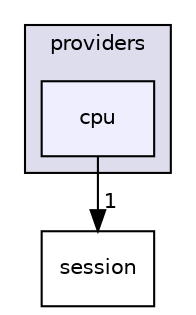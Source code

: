 digraph "onnxruntime/include/onnxruntime/core/providers/cpu" {
  compound=true
  node [ fontsize="10", fontname="Helvetica"];
  edge [ labelfontsize="10", labelfontname="Helvetica"];
  subgraph clusterdir_430679522f5f99c93276ff28b0dda849 {
    graph [ bgcolor="#ddddee", pencolor="black", label="providers" fontname="Helvetica", fontsize="10", URL="dir_430679522f5f99c93276ff28b0dda849.html"]
  dir_54f7397e34e2466148c4217b382f6ab2 [shape=box, label="cpu", style="filled", fillcolor="#eeeeff", pencolor="black", URL="dir_54f7397e34e2466148c4217b382f6ab2.html"];
  }
  dir_260d19548b962cb3f7f53e55140fd4e8 [shape=box label="session" URL="dir_260d19548b962cb3f7f53e55140fd4e8.html"];
  dir_54f7397e34e2466148c4217b382f6ab2->dir_260d19548b962cb3f7f53e55140fd4e8 [headlabel="1", labeldistance=1.5 headhref="dir_000021_000017.html"];
}
